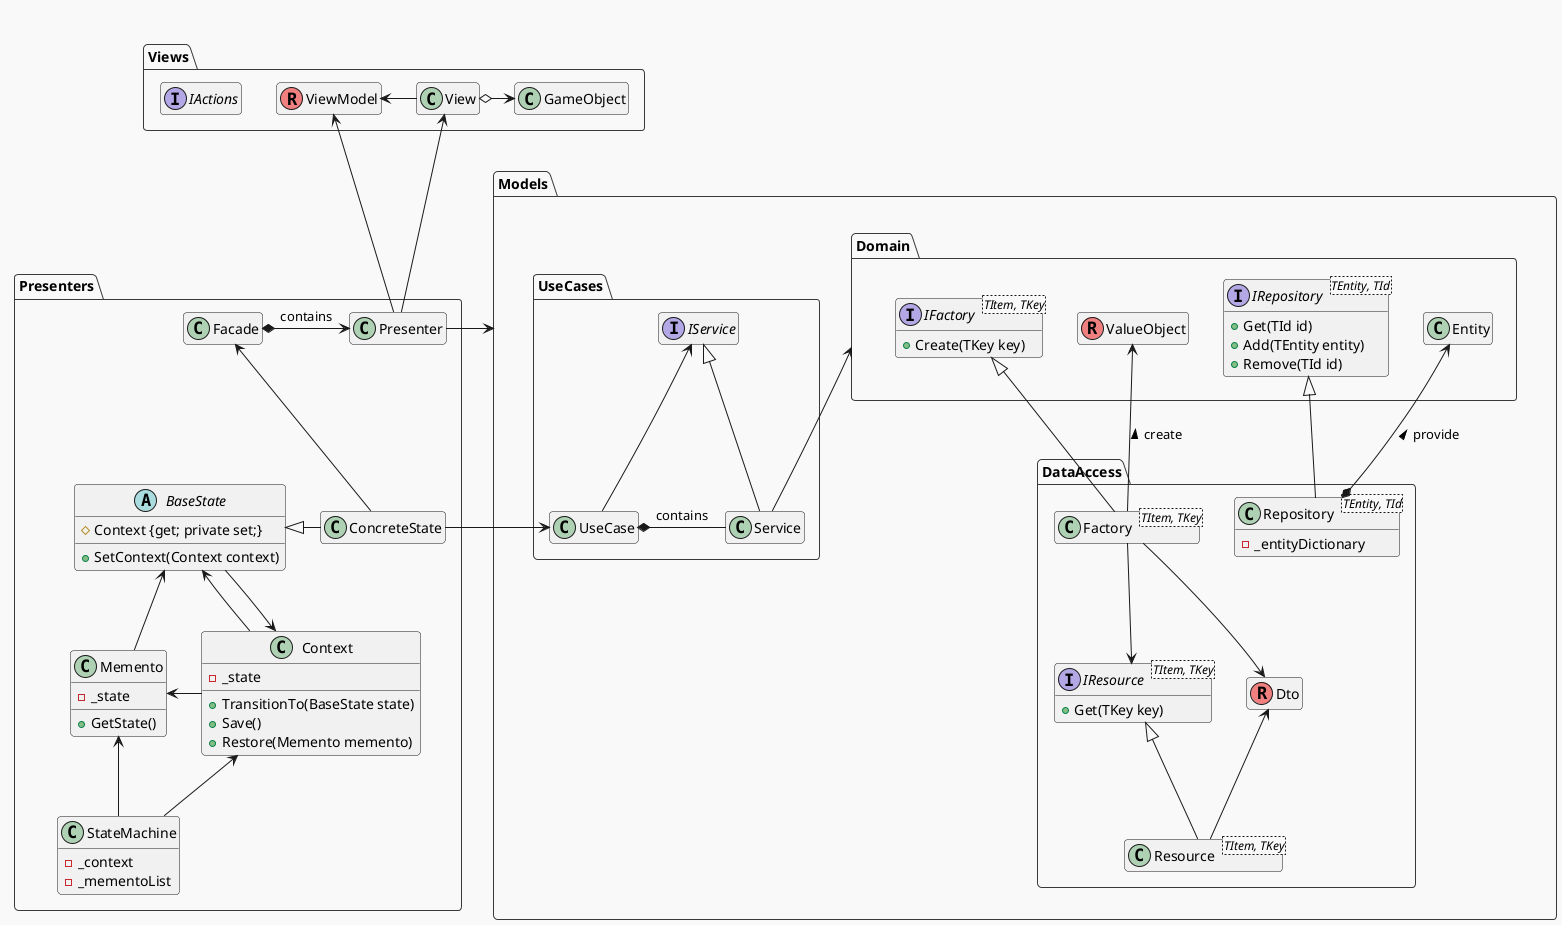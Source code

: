 ﻿@startuml
'https://plantuml.com/class-diagram

!theme mars
package Views{
    class View
    class ViewModel << (R, lightcoral) >>
    class GameObject
'    class InputAction
    interface IActions
'    IActions <-u- InputAction
    ViewModel <-r View
    GameObject <-lo View
    IActions -[hidden] GameObject
}

package Presenters{
    abstract class BaseState{
        # Context {get; private set;}
        + SetContext(Context context)
    }
    class ConcreteState
    class Context{
        - _state
        + TransitionTo(BaseState state)
        + Save()
        + Restore(Memento memento)
    }
    class Memento{
        - _state
        + GetState()
    }
    class StateMachine{
        - _context
        - _mementoList
    }
    class Facade
    class Presenter
    class DummyClass

    Facade <-- ConcreteState
    Presenter <-l* Facade : contains
    BaseState <|- ConcreteState
    BaseState <-- Context
    BaseState <-- Memento
    Context <-- BaseState
    Memento <- Context
    Memento <-- StateMachine
    Context <-- StateMachine

    hide DummyClass
    DummyClass ---- StateMachine
    DummyClass - Facade
}

package Models{
    package Domain{
        class Entity
        class ValueObject << (R, lightcoral) >>
        interface IRepository<TEntity, TId>{
            + Get(TId id)
            + Add(TEntity entity)
            + Remove(TId id)
        }
        interface IFactory<TItem, TKey>{
            + Create(TKey key)
        }
    }

    package UseCases{
        class Service
        class UseCase
        interface IService

        IService <|- Service
        IService <-- UseCase
        UseCase *- Service : contains
    }

    package DataAccess{
        class Repository<TEntity, TId>{
            - _entityDictionary
        }
        class Factory<TItem, TKey>
        interface IResource<TItem, TKey>{
            + Get(TKey key)
        }
        class Dto << (R, lightcoral) >>
        class Resource<TItem, TKey>
    }

    Domain <-- Service
    IRepository <|- Repository
    Entity <--* Repository : provide <
    IFactory <|- Factory
    ValueObject <-- Factory : create <
    IResource <-u- Factory
    Dto <-u- Factory
    IResource <|-- Resource
    Dto <-- Resource
}

'IActions --- StateMachine
'IActions --- DummyClass
View <-- Presenter
ViewModel <-- Presenter
Models <- Presenter
UseCase <- ConcreteState


hide empty members
@enduml